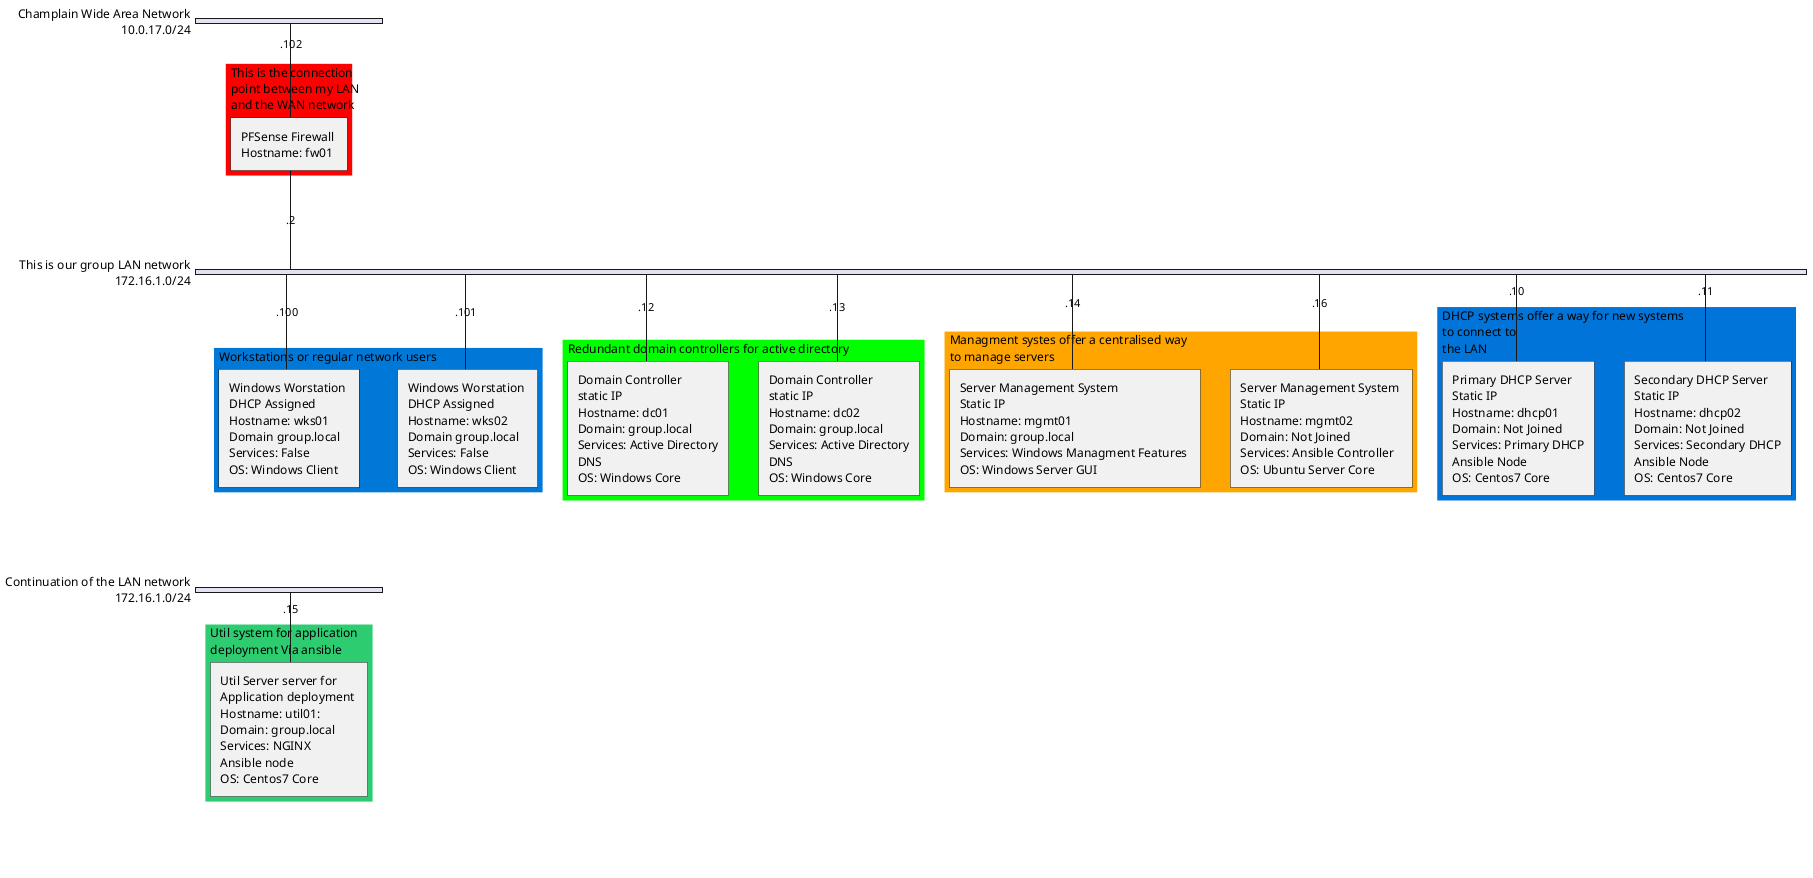 @startuml Working Network Diagram
skinparam backgroundColor ##F0F0F0

nwdiag {
    
    network WAN {
        address = 10.0.17.0/24
        description = "Champlain Wide Area Network"

        // define group
        group firewall {
            color = "#FF0000";
            fw01 [address = ".102", description = "PFSense Firewall \nHostname: fw01 "]
            description = "This is the connection \npoint between my LAN \nand the WAN network"

        }
    }
    network LAN1 {
        address = 172.16.1.0/24
        description = "This is our group LAN network"
        fw01 [address = ".2"]

        // define group
        group workstations {
            description = "Workstations or regular network users"
            color = "#0078D7";
            wks01 [address = ".100", description = "Windows Worstation \nDHCP Assigned \nHostname: wks01 \nDomain group.local \nServices: False \nOS: Windows Client"]
            wks02 [address = ".101", description = "Windows Worstation \nDHCP Assigned \nHostname: wks02 \nDomain group.local \nServices: False \nOS: Windows Client"]
        }
        // define group
        group domaincontrollers {
            description = "Redundant domain controllers for active directory"
            color = "#00FF00";
            dc01 [address = ".12", description = "Domain Controller \nstatic IP \nHostname: dc01 \nDomain: group.local \nServices: Active Directory, DNS \nOS: Windows Core"]
            dc02 [address = ".13", description = "Domain Controller \nstatic IP \nHostname: dc02 \nDomain: group.local \nServices: Active Directory, DNS \nOS: Windows Core"]

        }
        // define group 
        group managmentsystems {
            description = "Managment systes offer a centralised way \nto manage servers"
            color = "#FFA500";
            mgmt01 [address = ".14", description = "Server Management System \nStatic IP \nHostname: mgmt01 \nDomain: group.local \nServices: Windows Managment Features \nOS: Windows Server GUI"]
            mgmt02 [address = ".16", description = "Server Management System \nStatic IP \nHostname: mgmt02 \nDomain: Not Joined \nServices: Ansible Controller \nOS: Ubuntu Server Core"]
        }
        // define group
        group dhcpsystems {
            description = "DHCP systems offer a way for new systems \nto connect to \nthe LAN"
            color = "#0074D9";
            dhcp01 [address = ".10", description = "Primary DHCP Server \nStatic IP \nHostname: dhcp01 \nDomain: Not Joined \nServices: Primary DHCP, Ansible Node \nOS: Centos7 Core"]
            dhcp02 [address = ".11", description = "Secondary DHCP Server \nStatic IP \nHostname: dhcp02 \nDomain: Not Joined \nServices: Secondary DHCP, Ansible Node \nOS: Centos7 Core"]

        }
        
    }
    network LAN2 {
        address = 172.16.1.0/24
        description = "Continuation of the LAN network"


        // define group 
        group util {
            description = "Util system for application \ndeployment Via ansible"
            color = "#2ECC71";
            util01 [address = ".15", description = "Util Server server for \nApplication deployment \nHostname: util01: \nDomain: group.local \nServices: NGINX, Ansible node \nOS: Centos7 Core"]
        }
    }

    
}

@enduml